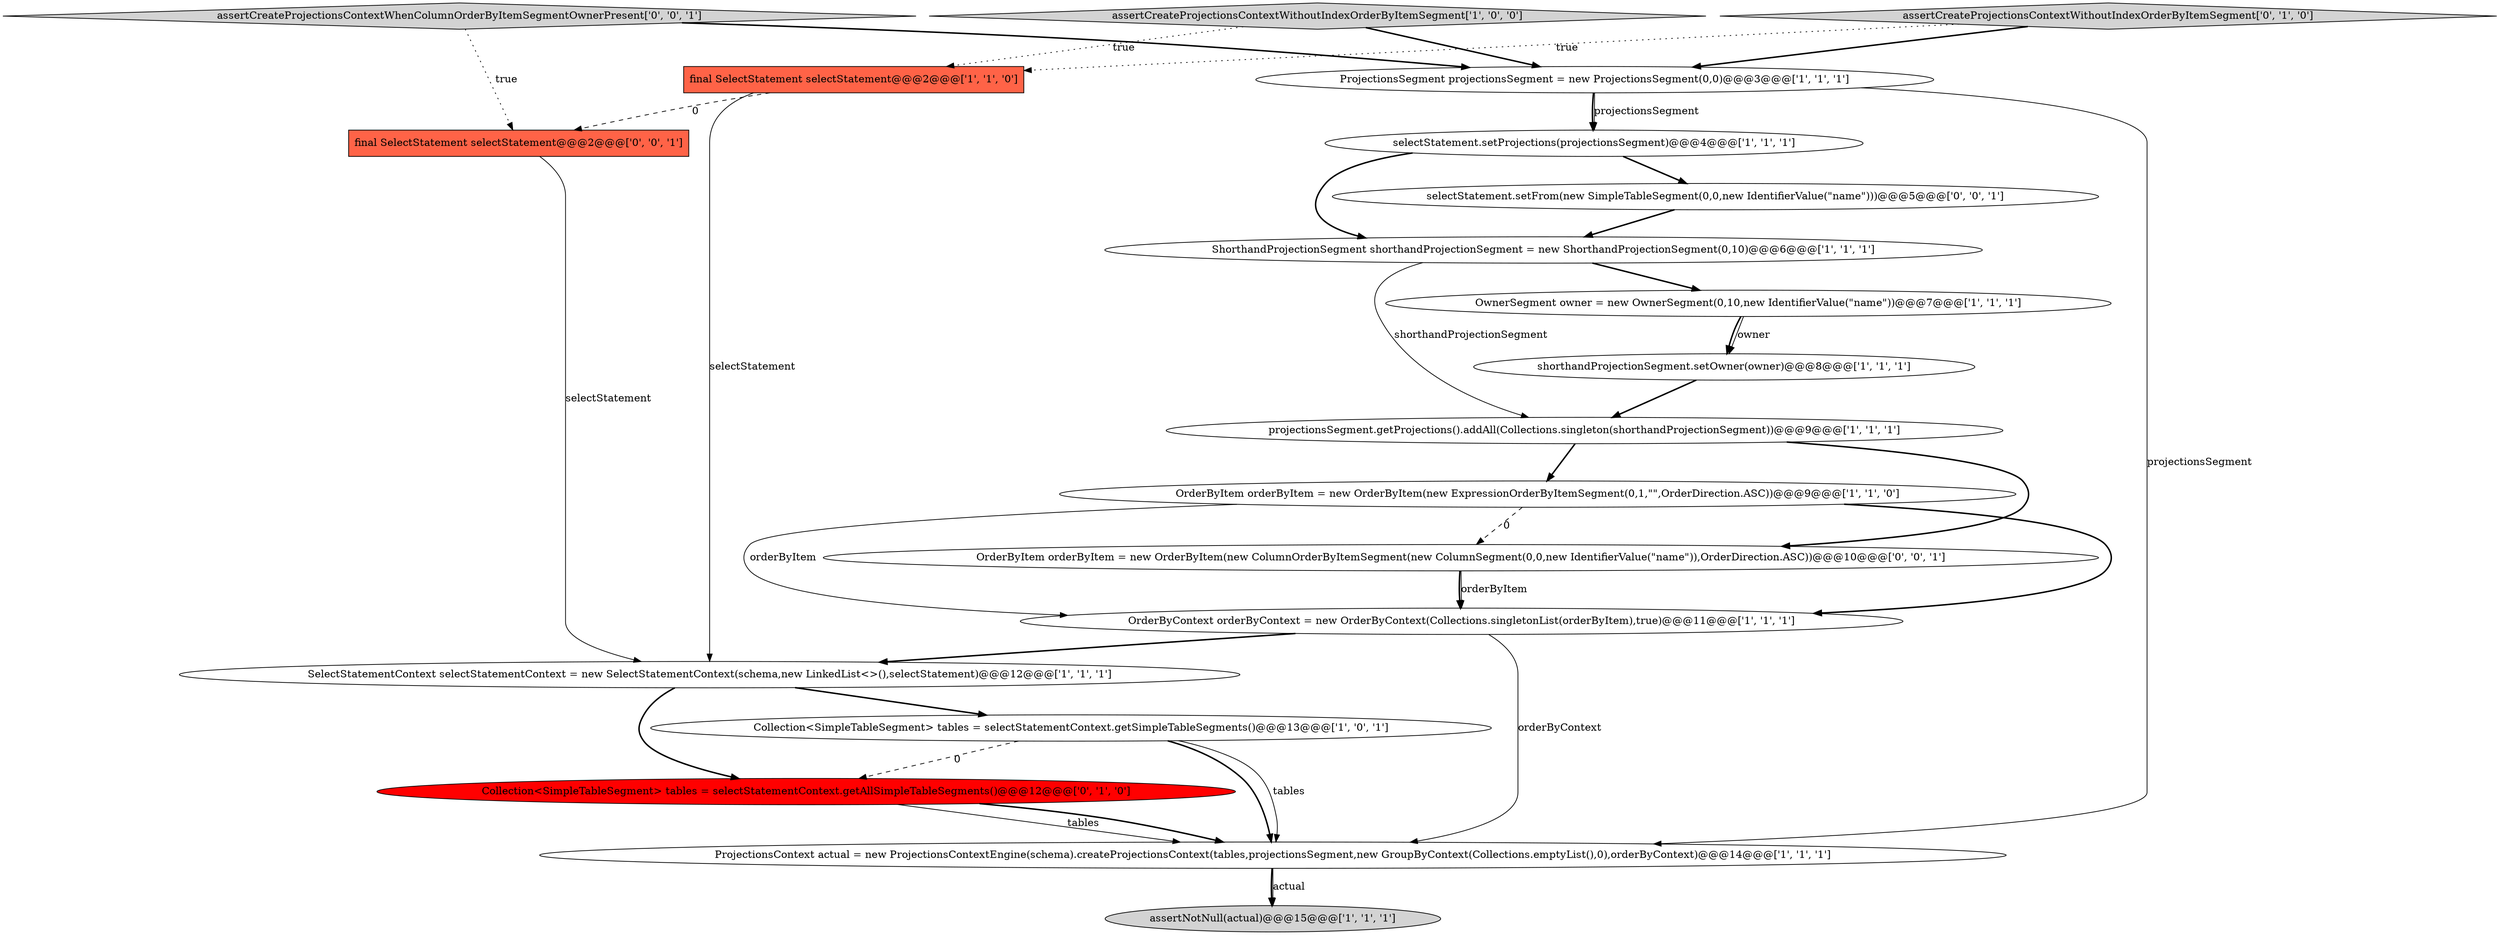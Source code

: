 digraph {
0 [style = filled, label = "OrderByItem orderByItem = new OrderByItem(new ExpressionOrderByItemSegment(0,1,\"\",OrderDirection.ASC))@@@9@@@['1', '1', '0']", fillcolor = white, shape = ellipse image = "AAA0AAABBB1BBB"];
11 [style = filled, label = "assertNotNull(actual)@@@15@@@['1', '1', '1']", fillcolor = lightgray, shape = ellipse image = "AAA0AAABBB1BBB"];
13 [style = filled, label = "OrderByContext orderByContext = new OrderByContext(Collections.singletonList(orderByItem),true)@@@11@@@['1', '1', '1']", fillcolor = white, shape = ellipse image = "AAA0AAABBB1BBB"];
6 [style = filled, label = "shorthandProjectionSegment.setOwner(owner)@@@8@@@['1', '1', '1']", fillcolor = white, shape = ellipse image = "AAA0AAABBB1BBB"];
15 [style = filled, label = "Collection<SimpleTableSegment> tables = selectStatementContext.getAllSimpleTableSegments()@@@12@@@['0', '1', '0']", fillcolor = red, shape = ellipse image = "AAA1AAABBB2BBB"];
16 [style = filled, label = "selectStatement.setFrom(new SimpleTableSegment(0,0,new IdentifierValue(\"name\")))@@@5@@@['0', '0', '1']", fillcolor = white, shape = ellipse image = "AAA0AAABBB3BBB"];
1 [style = filled, label = "assertCreateProjectionsContextWithoutIndexOrderByItemSegment['1', '0', '0']", fillcolor = lightgray, shape = diamond image = "AAA0AAABBB1BBB"];
10 [style = filled, label = "OwnerSegment owner = new OwnerSegment(0,10,new IdentifierValue(\"name\"))@@@7@@@['1', '1', '1']", fillcolor = white, shape = ellipse image = "AAA0AAABBB1BBB"];
17 [style = filled, label = "final SelectStatement selectStatement@@@2@@@['0', '0', '1']", fillcolor = tomato, shape = box image = "AAA0AAABBB3BBB"];
2 [style = filled, label = "selectStatement.setProjections(projectionsSegment)@@@4@@@['1', '1', '1']", fillcolor = white, shape = ellipse image = "AAA0AAABBB1BBB"];
12 [style = filled, label = "SelectStatementContext selectStatementContext = new SelectStatementContext(schema,new LinkedList<>(),selectStatement)@@@12@@@['1', '1', '1']", fillcolor = white, shape = ellipse image = "AAA0AAABBB1BBB"];
19 [style = filled, label = "OrderByItem orderByItem = new OrderByItem(new ColumnOrderByItemSegment(new ColumnSegment(0,0,new IdentifierValue(\"name\")),OrderDirection.ASC))@@@10@@@['0', '0', '1']", fillcolor = white, shape = ellipse image = "AAA0AAABBB3BBB"];
4 [style = filled, label = "projectionsSegment.getProjections().addAll(Collections.singleton(shorthandProjectionSegment))@@@9@@@['1', '1', '1']", fillcolor = white, shape = ellipse image = "AAA0AAABBB1BBB"];
18 [style = filled, label = "assertCreateProjectionsContextWhenColumnOrderByItemSegmentOwnerPresent['0', '0', '1']", fillcolor = lightgray, shape = diamond image = "AAA0AAABBB3BBB"];
3 [style = filled, label = "ProjectionsSegment projectionsSegment = new ProjectionsSegment(0,0)@@@3@@@['1', '1', '1']", fillcolor = white, shape = ellipse image = "AAA0AAABBB1BBB"];
8 [style = filled, label = "final SelectStatement selectStatement@@@2@@@['1', '1', '0']", fillcolor = tomato, shape = box image = "AAA0AAABBB1BBB"];
7 [style = filled, label = "Collection<SimpleTableSegment> tables = selectStatementContext.getSimpleTableSegments()@@@13@@@['1', '0', '1']", fillcolor = white, shape = ellipse image = "AAA0AAABBB1BBB"];
9 [style = filled, label = "ProjectionsContext actual = new ProjectionsContextEngine(schema).createProjectionsContext(tables,projectionsSegment,new GroupByContext(Collections.emptyList(),0),orderByContext)@@@14@@@['1', '1', '1']", fillcolor = white, shape = ellipse image = "AAA0AAABBB1BBB"];
5 [style = filled, label = "ShorthandProjectionSegment shorthandProjectionSegment = new ShorthandProjectionSegment(0,10)@@@6@@@['1', '1', '1']", fillcolor = white, shape = ellipse image = "AAA0AAABBB1BBB"];
14 [style = filled, label = "assertCreateProjectionsContextWithoutIndexOrderByItemSegment['0', '1', '0']", fillcolor = lightgray, shape = diamond image = "AAA0AAABBB2BBB"];
14->3 [style = bold, label=""];
5->10 [style = bold, label=""];
18->3 [style = bold, label=""];
9->11 [style = bold, label=""];
0->13 [style = bold, label=""];
17->12 [style = solid, label="selectStatement"];
13->9 [style = solid, label="orderByContext"];
0->19 [style = dashed, label="0"];
12->15 [style = bold, label=""];
4->19 [style = bold, label=""];
1->3 [style = bold, label=""];
0->13 [style = solid, label="orderByItem"];
10->6 [style = bold, label=""];
12->7 [style = bold, label=""];
4->0 [style = bold, label=""];
15->9 [style = solid, label="tables"];
8->12 [style = solid, label="selectStatement"];
19->13 [style = solid, label="orderByItem"];
7->9 [style = bold, label=""];
6->4 [style = bold, label=""];
5->4 [style = solid, label="shorthandProjectionSegment"];
13->12 [style = bold, label=""];
3->2 [style = solid, label="projectionsSegment"];
19->13 [style = bold, label=""];
3->2 [style = bold, label=""];
9->11 [style = solid, label="actual"];
15->9 [style = bold, label=""];
3->9 [style = solid, label="projectionsSegment"];
1->8 [style = dotted, label="true"];
14->8 [style = dotted, label="true"];
10->6 [style = solid, label="owner"];
16->5 [style = bold, label=""];
7->15 [style = dashed, label="0"];
8->17 [style = dashed, label="0"];
18->17 [style = dotted, label="true"];
7->9 [style = solid, label="tables"];
2->5 [style = bold, label=""];
2->16 [style = bold, label=""];
}
